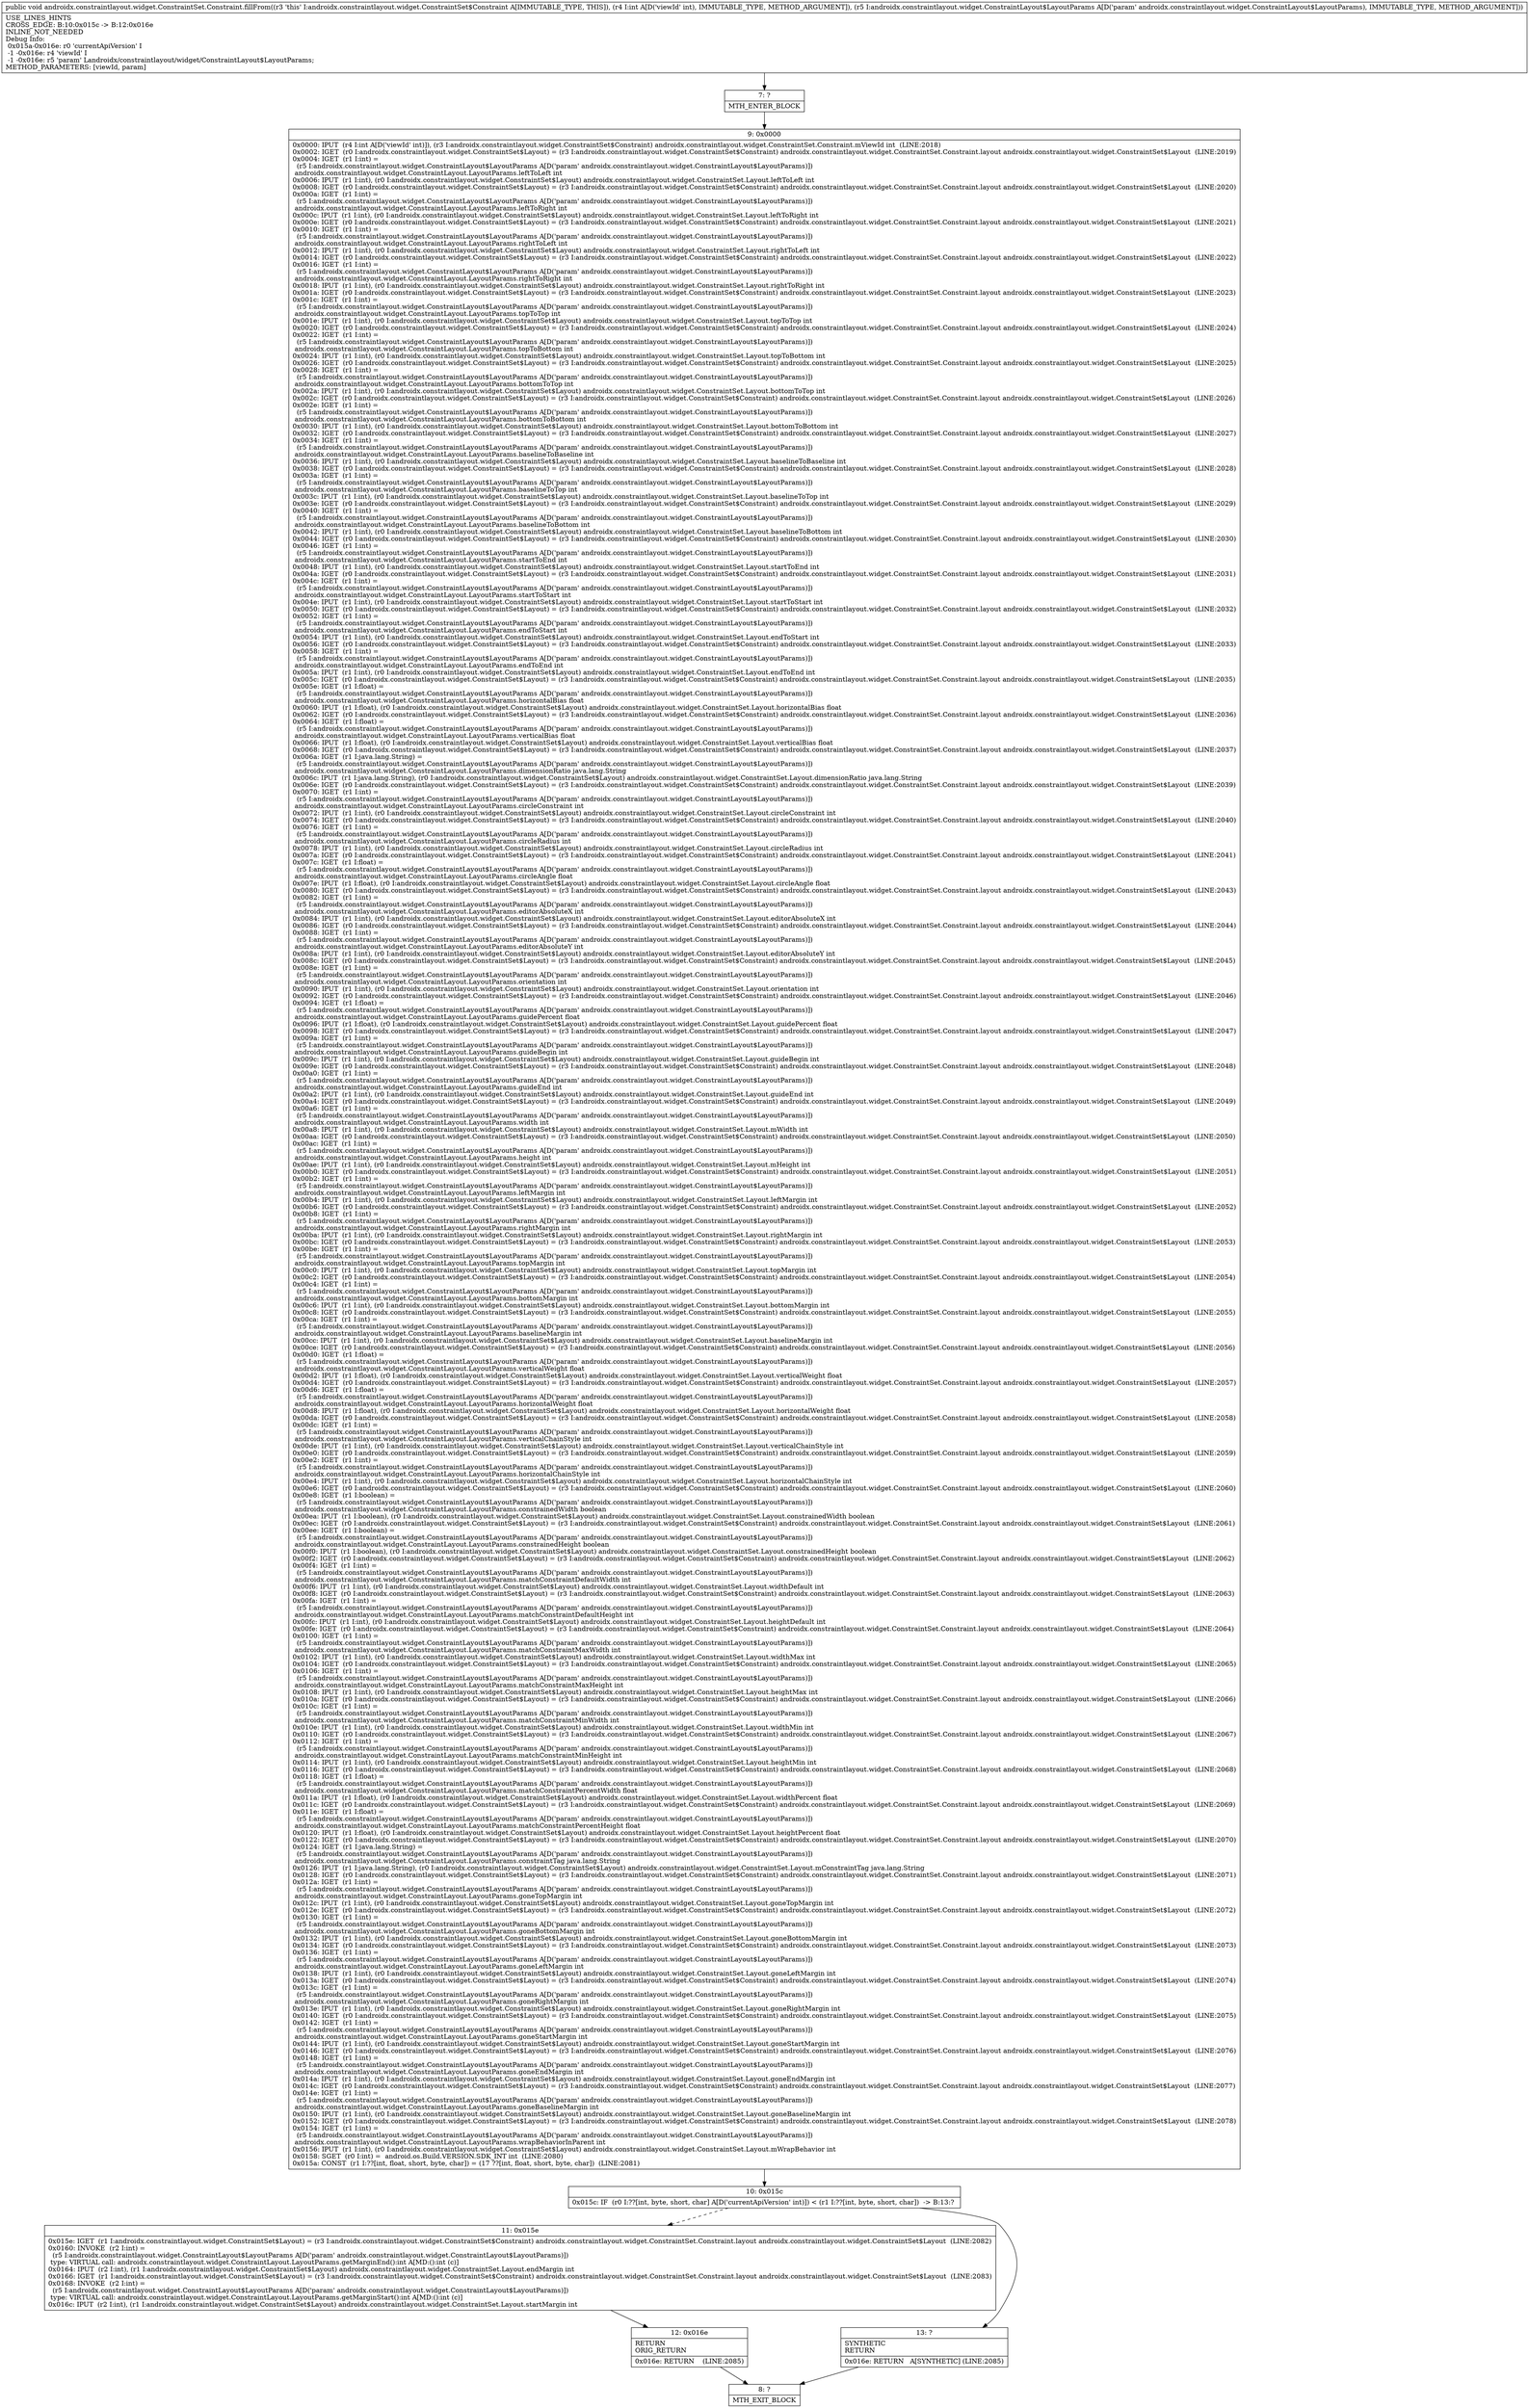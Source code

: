 digraph "CFG forandroidx.constraintlayout.widget.ConstraintSet.Constraint.fillFrom(ILandroidx\/constraintlayout\/widget\/ConstraintLayout$LayoutParams;)V" {
Node_7 [shape=record,label="{7\:\ ?|MTH_ENTER_BLOCK\l}"];
Node_9 [shape=record,label="{9\:\ 0x0000|0x0000: IPUT  (r4 I:int A[D('viewId' int)]), (r3 I:androidx.constraintlayout.widget.ConstraintSet$Constraint) androidx.constraintlayout.widget.ConstraintSet.Constraint.mViewId int  (LINE:2018)\l0x0002: IGET  (r0 I:androidx.constraintlayout.widget.ConstraintSet$Layout) = (r3 I:androidx.constraintlayout.widget.ConstraintSet$Constraint) androidx.constraintlayout.widget.ConstraintSet.Constraint.layout androidx.constraintlayout.widget.ConstraintSet$Layout  (LINE:2019)\l0x0004: IGET  (r1 I:int) = \l  (r5 I:androidx.constraintlayout.widget.ConstraintLayout$LayoutParams A[D('param' androidx.constraintlayout.widget.ConstraintLayout$LayoutParams)])\l androidx.constraintlayout.widget.ConstraintLayout.LayoutParams.leftToLeft int \l0x0006: IPUT  (r1 I:int), (r0 I:androidx.constraintlayout.widget.ConstraintSet$Layout) androidx.constraintlayout.widget.ConstraintSet.Layout.leftToLeft int \l0x0008: IGET  (r0 I:androidx.constraintlayout.widget.ConstraintSet$Layout) = (r3 I:androidx.constraintlayout.widget.ConstraintSet$Constraint) androidx.constraintlayout.widget.ConstraintSet.Constraint.layout androidx.constraintlayout.widget.ConstraintSet$Layout  (LINE:2020)\l0x000a: IGET  (r1 I:int) = \l  (r5 I:androidx.constraintlayout.widget.ConstraintLayout$LayoutParams A[D('param' androidx.constraintlayout.widget.ConstraintLayout$LayoutParams)])\l androidx.constraintlayout.widget.ConstraintLayout.LayoutParams.leftToRight int \l0x000c: IPUT  (r1 I:int), (r0 I:androidx.constraintlayout.widget.ConstraintSet$Layout) androidx.constraintlayout.widget.ConstraintSet.Layout.leftToRight int \l0x000e: IGET  (r0 I:androidx.constraintlayout.widget.ConstraintSet$Layout) = (r3 I:androidx.constraintlayout.widget.ConstraintSet$Constraint) androidx.constraintlayout.widget.ConstraintSet.Constraint.layout androidx.constraintlayout.widget.ConstraintSet$Layout  (LINE:2021)\l0x0010: IGET  (r1 I:int) = \l  (r5 I:androidx.constraintlayout.widget.ConstraintLayout$LayoutParams A[D('param' androidx.constraintlayout.widget.ConstraintLayout$LayoutParams)])\l androidx.constraintlayout.widget.ConstraintLayout.LayoutParams.rightToLeft int \l0x0012: IPUT  (r1 I:int), (r0 I:androidx.constraintlayout.widget.ConstraintSet$Layout) androidx.constraintlayout.widget.ConstraintSet.Layout.rightToLeft int \l0x0014: IGET  (r0 I:androidx.constraintlayout.widget.ConstraintSet$Layout) = (r3 I:androidx.constraintlayout.widget.ConstraintSet$Constraint) androidx.constraintlayout.widget.ConstraintSet.Constraint.layout androidx.constraintlayout.widget.ConstraintSet$Layout  (LINE:2022)\l0x0016: IGET  (r1 I:int) = \l  (r5 I:androidx.constraintlayout.widget.ConstraintLayout$LayoutParams A[D('param' androidx.constraintlayout.widget.ConstraintLayout$LayoutParams)])\l androidx.constraintlayout.widget.ConstraintLayout.LayoutParams.rightToRight int \l0x0018: IPUT  (r1 I:int), (r0 I:androidx.constraintlayout.widget.ConstraintSet$Layout) androidx.constraintlayout.widget.ConstraintSet.Layout.rightToRight int \l0x001a: IGET  (r0 I:androidx.constraintlayout.widget.ConstraintSet$Layout) = (r3 I:androidx.constraintlayout.widget.ConstraintSet$Constraint) androidx.constraintlayout.widget.ConstraintSet.Constraint.layout androidx.constraintlayout.widget.ConstraintSet$Layout  (LINE:2023)\l0x001c: IGET  (r1 I:int) = \l  (r5 I:androidx.constraintlayout.widget.ConstraintLayout$LayoutParams A[D('param' androidx.constraintlayout.widget.ConstraintLayout$LayoutParams)])\l androidx.constraintlayout.widget.ConstraintLayout.LayoutParams.topToTop int \l0x001e: IPUT  (r1 I:int), (r0 I:androidx.constraintlayout.widget.ConstraintSet$Layout) androidx.constraintlayout.widget.ConstraintSet.Layout.topToTop int \l0x0020: IGET  (r0 I:androidx.constraintlayout.widget.ConstraintSet$Layout) = (r3 I:androidx.constraintlayout.widget.ConstraintSet$Constraint) androidx.constraintlayout.widget.ConstraintSet.Constraint.layout androidx.constraintlayout.widget.ConstraintSet$Layout  (LINE:2024)\l0x0022: IGET  (r1 I:int) = \l  (r5 I:androidx.constraintlayout.widget.ConstraintLayout$LayoutParams A[D('param' androidx.constraintlayout.widget.ConstraintLayout$LayoutParams)])\l androidx.constraintlayout.widget.ConstraintLayout.LayoutParams.topToBottom int \l0x0024: IPUT  (r1 I:int), (r0 I:androidx.constraintlayout.widget.ConstraintSet$Layout) androidx.constraintlayout.widget.ConstraintSet.Layout.topToBottom int \l0x0026: IGET  (r0 I:androidx.constraintlayout.widget.ConstraintSet$Layout) = (r3 I:androidx.constraintlayout.widget.ConstraintSet$Constraint) androidx.constraintlayout.widget.ConstraintSet.Constraint.layout androidx.constraintlayout.widget.ConstraintSet$Layout  (LINE:2025)\l0x0028: IGET  (r1 I:int) = \l  (r5 I:androidx.constraintlayout.widget.ConstraintLayout$LayoutParams A[D('param' androidx.constraintlayout.widget.ConstraintLayout$LayoutParams)])\l androidx.constraintlayout.widget.ConstraintLayout.LayoutParams.bottomToTop int \l0x002a: IPUT  (r1 I:int), (r0 I:androidx.constraintlayout.widget.ConstraintSet$Layout) androidx.constraintlayout.widget.ConstraintSet.Layout.bottomToTop int \l0x002c: IGET  (r0 I:androidx.constraintlayout.widget.ConstraintSet$Layout) = (r3 I:androidx.constraintlayout.widget.ConstraintSet$Constraint) androidx.constraintlayout.widget.ConstraintSet.Constraint.layout androidx.constraintlayout.widget.ConstraintSet$Layout  (LINE:2026)\l0x002e: IGET  (r1 I:int) = \l  (r5 I:androidx.constraintlayout.widget.ConstraintLayout$LayoutParams A[D('param' androidx.constraintlayout.widget.ConstraintLayout$LayoutParams)])\l androidx.constraintlayout.widget.ConstraintLayout.LayoutParams.bottomToBottom int \l0x0030: IPUT  (r1 I:int), (r0 I:androidx.constraintlayout.widget.ConstraintSet$Layout) androidx.constraintlayout.widget.ConstraintSet.Layout.bottomToBottom int \l0x0032: IGET  (r0 I:androidx.constraintlayout.widget.ConstraintSet$Layout) = (r3 I:androidx.constraintlayout.widget.ConstraintSet$Constraint) androidx.constraintlayout.widget.ConstraintSet.Constraint.layout androidx.constraintlayout.widget.ConstraintSet$Layout  (LINE:2027)\l0x0034: IGET  (r1 I:int) = \l  (r5 I:androidx.constraintlayout.widget.ConstraintLayout$LayoutParams A[D('param' androidx.constraintlayout.widget.ConstraintLayout$LayoutParams)])\l androidx.constraintlayout.widget.ConstraintLayout.LayoutParams.baselineToBaseline int \l0x0036: IPUT  (r1 I:int), (r0 I:androidx.constraintlayout.widget.ConstraintSet$Layout) androidx.constraintlayout.widget.ConstraintSet.Layout.baselineToBaseline int \l0x0038: IGET  (r0 I:androidx.constraintlayout.widget.ConstraintSet$Layout) = (r3 I:androidx.constraintlayout.widget.ConstraintSet$Constraint) androidx.constraintlayout.widget.ConstraintSet.Constraint.layout androidx.constraintlayout.widget.ConstraintSet$Layout  (LINE:2028)\l0x003a: IGET  (r1 I:int) = \l  (r5 I:androidx.constraintlayout.widget.ConstraintLayout$LayoutParams A[D('param' androidx.constraintlayout.widget.ConstraintLayout$LayoutParams)])\l androidx.constraintlayout.widget.ConstraintLayout.LayoutParams.baselineToTop int \l0x003c: IPUT  (r1 I:int), (r0 I:androidx.constraintlayout.widget.ConstraintSet$Layout) androidx.constraintlayout.widget.ConstraintSet.Layout.baselineToTop int \l0x003e: IGET  (r0 I:androidx.constraintlayout.widget.ConstraintSet$Layout) = (r3 I:androidx.constraintlayout.widget.ConstraintSet$Constraint) androidx.constraintlayout.widget.ConstraintSet.Constraint.layout androidx.constraintlayout.widget.ConstraintSet$Layout  (LINE:2029)\l0x0040: IGET  (r1 I:int) = \l  (r5 I:androidx.constraintlayout.widget.ConstraintLayout$LayoutParams A[D('param' androidx.constraintlayout.widget.ConstraintLayout$LayoutParams)])\l androidx.constraintlayout.widget.ConstraintLayout.LayoutParams.baselineToBottom int \l0x0042: IPUT  (r1 I:int), (r0 I:androidx.constraintlayout.widget.ConstraintSet$Layout) androidx.constraintlayout.widget.ConstraintSet.Layout.baselineToBottom int \l0x0044: IGET  (r0 I:androidx.constraintlayout.widget.ConstraintSet$Layout) = (r3 I:androidx.constraintlayout.widget.ConstraintSet$Constraint) androidx.constraintlayout.widget.ConstraintSet.Constraint.layout androidx.constraintlayout.widget.ConstraintSet$Layout  (LINE:2030)\l0x0046: IGET  (r1 I:int) = \l  (r5 I:androidx.constraintlayout.widget.ConstraintLayout$LayoutParams A[D('param' androidx.constraintlayout.widget.ConstraintLayout$LayoutParams)])\l androidx.constraintlayout.widget.ConstraintLayout.LayoutParams.startToEnd int \l0x0048: IPUT  (r1 I:int), (r0 I:androidx.constraintlayout.widget.ConstraintSet$Layout) androidx.constraintlayout.widget.ConstraintSet.Layout.startToEnd int \l0x004a: IGET  (r0 I:androidx.constraintlayout.widget.ConstraintSet$Layout) = (r3 I:androidx.constraintlayout.widget.ConstraintSet$Constraint) androidx.constraintlayout.widget.ConstraintSet.Constraint.layout androidx.constraintlayout.widget.ConstraintSet$Layout  (LINE:2031)\l0x004c: IGET  (r1 I:int) = \l  (r5 I:androidx.constraintlayout.widget.ConstraintLayout$LayoutParams A[D('param' androidx.constraintlayout.widget.ConstraintLayout$LayoutParams)])\l androidx.constraintlayout.widget.ConstraintLayout.LayoutParams.startToStart int \l0x004e: IPUT  (r1 I:int), (r0 I:androidx.constraintlayout.widget.ConstraintSet$Layout) androidx.constraintlayout.widget.ConstraintSet.Layout.startToStart int \l0x0050: IGET  (r0 I:androidx.constraintlayout.widget.ConstraintSet$Layout) = (r3 I:androidx.constraintlayout.widget.ConstraintSet$Constraint) androidx.constraintlayout.widget.ConstraintSet.Constraint.layout androidx.constraintlayout.widget.ConstraintSet$Layout  (LINE:2032)\l0x0052: IGET  (r1 I:int) = \l  (r5 I:androidx.constraintlayout.widget.ConstraintLayout$LayoutParams A[D('param' androidx.constraintlayout.widget.ConstraintLayout$LayoutParams)])\l androidx.constraintlayout.widget.ConstraintLayout.LayoutParams.endToStart int \l0x0054: IPUT  (r1 I:int), (r0 I:androidx.constraintlayout.widget.ConstraintSet$Layout) androidx.constraintlayout.widget.ConstraintSet.Layout.endToStart int \l0x0056: IGET  (r0 I:androidx.constraintlayout.widget.ConstraintSet$Layout) = (r3 I:androidx.constraintlayout.widget.ConstraintSet$Constraint) androidx.constraintlayout.widget.ConstraintSet.Constraint.layout androidx.constraintlayout.widget.ConstraintSet$Layout  (LINE:2033)\l0x0058: IGET  (r1 I:int) = \l  (r5 I:androidx.constraintlayout.widget.ConstraintLayout$LayoutParams A[D('param' androidx.constraintlayout.widget.ConstraintLayout$LayoutParams)])\l androidx.constraintlayout.widget.ConstraintLayout.LayoutParams.endToEnd int \l0x005a: IPUT  (r1 I:int), (r0 I:androidx.constraintlayout.widget.ConstraintSet$Layout) androidx.constraintlayout.widget.ConstraintSet.Layout.endToEnd int \l0x005c: IGET  (r0 I:androidx.constraintlayout.widget.ConstraintSet$Layout) = (r3 I:androidx.constraintlayout.widget.ConstraintSet$Constraint) androidx.constraintlayout.widget.ConstraintSet.Constraint.layout androidx.constraintlayout.widget.ConstraintSet$Layout  (LINE:2035)\l0x005e: IGET  (r1 I:float) = \l  (r5 I:androidx.constraintlayout.widget.ConstraintLayout$LayoutParams A[D('param' androidx.constraintlayout.widget.ConstraintLayout$LayoutParams)])\l androidx.constraintlayout.widget.ConstraintLayout.LayoutParams.horizontalBias float \l0x0060: IPUT  (r1 I:float), (r0 I:androidx.constraintlayout.widget.ConstraintSet$Layout) androidx.constraintlayout.widget.ConstraintSet.Layout.horizontalBias float \l0x0062: IGET  (r0 I:androidx.constraintlayout.widget.ConstraintSet$Layout) = (r3 I:androidx.constraintlayout.widget.ConstraintSet$Constraint) androidx.constraintlayout.widget.ConstraintSet.Constraint.layout androidx.constraintlayout.widget.ConstraintSet$Layout  (LINE:2036)\l0x0064: IGET  (r1 I:float) = \l  (r5 I:androidx.constraintlayout.widget.ConstraintLayout$LayoutParams A[D('param' androidx.constraintlayout.widget.ConstraintLayout$LayoutParams)])\l androidx.constraintlayout.widget.ConstraintLayout.LayoutParams.verticalBias float \l0x0066: IPUT  (r1 I:float), (r0 I:androidx.constraintlayout.widget.ConstraintSet$Layout) androidx.constraintlayout.widget.ConstraintSet.Layout.verticalBias float \l0x0068: IGET  (r0 I:androidx.constraintlayout.widget.ConstraintSet$Layout) = (r3 I:androidx.constraintlayout.widget.ConstraintSet$Constraint) androidx.constraintlayout.widget.ConstraintSet.Constraint.layout androidx.constraintlayout.widget.ConstraintSet$Layout  (LINE:2037)\l0x006a: IGET  (r1 I:java.lang.String) = \l  (r5 I:androidx.constraintlayout.widget.ConstraintLayout$LayoutParams A[D('param' androidx.constraintlayout.widget.ConstraintLayout$LayoutParams)])\l androidx.constraintlayout.widget.ConstraintLayout.LayoutParams.dimensionRatio java.lang.String \l0x006c: IPUT  (r1 I:java.lang.String), (r0 I:androidx.constraintlayout.widget.ConstraintSet$Layout) androidx.constraintlayout.widget.ConstraintSet.Layout.dimensionRatio java.lang.String \l0x006e: IGET  (r0 I:androidx.constraintlayout.widget.ConstraintSet$Layout) = (r3 I:androidx.constraintlayout.widget.ConstraintSet$Constraint) androidx.constraintlayout.widget.ConstraintSet.Constraint.layout androidx.constraintlayout.widget.ConstraintSet$Layout  (LINE:2039)\l0x0070: IGET  (r1 I:int) = \l  (r5 I:androidx.constraintlayout.widget.ConstraintLayout$LayoutParams A[D('param' androidx.constraintlayout.widget.ConstraintLayout$LayoutParams)])\l androidx.constraintlayout.widget.ConstraintLayout.LayoutParams.circleConstraint int \l0x0072: IPUT  (r1 I:int), (r0 I:androidx.constraintlayout.widget.ConstraintSet$Layout) androidx.constraintlayout.widget.ConstraintSet.Layout.circleConstraint int \l0x0074: IGET  (r0 I:androidx.constraintlayout.widget.ConstraintSet$Layout) = (r3 I:androidx.constraintlayout.widget.ConstraintSet$Constraint) androidx.constraintlayout.widget.ConstraintSet.Constraint.layout androidx.constraintlayout.widget.ConstraintSet$Layout  (LINE:2040)\l0x0076: IGET  (r1 I:int) = \l  (r5 I:androidx.constraintlayout.widget.ConstraintLayout$LayoutParams A[D('param' androidx.constraintlayout.widget.ConstraintLayout$LayoutParams)])\l androidx.constraintlayout.widget.ConstraintLayout.LayoutParams.circleRadius int \l0x0078: IPUT  (r1 I:int), (r0 I:androidx.constraintlayout.widget.ConstraintSet$Layout) androidx.constraintlayout.widget.ConstraintSet.Layout.circleRadius int \l0x007a: IGET  (r0 I:androidx.constraintlayout.widget.ConstraintSet$Layout) = (r3 I:androidx.constraintlayout.widget.ConstraintSet$Constraint) androidx.constraintlayout.widget.ConstraintSet.Constraint.layout androidx.constraintlayout.widget.ConstraintSet$Layout  (LINE:2041)\l0x007c: IGET  (r1 I:float) = \l  (r5 I:androidx.constraintlayout.widget.ConstraintLayout$LayoutParams A[D('param' androidx.constraintlayout.widget.ConstraintLayout$LayoutParams)])\l androidx.constraintlayout.widget.ConstraintLayout.LayoutParams.circleAngle float \l0x007e: IPUT  (r1 I:float), (r0 I:androidx.constraintlayout.widget.ConstraintSet$Layout) androidx.constraintlayout.widget.ConstraintSet.Layout.circleAngle float \l0x0080: IGET  (r0 I:androidx.constraintlayout.widget.ConstraintSet$Layout) = (r3 I:androidx.constraintlayout.widget.ConstraintSet$Constraint) androidx.constraintlayout.widget.ConstraintSet.Constraint.layout androidx.constraintlayout.widget.ConstraintSet$Layout  (LINE:2043)\l0x0082: IGET  (r1 I:int) = \l  (r5 I:androidx.constraintlayout.widget.ConstraintLayout$LayoutParams A[D('param' androidx.constraintlayout.widget.ConstraintLayout$LayoutParams)])\l androidx.constraintlayout.widget.ConstraintLayout.LayoutParams.editorAbsoluteX int \l0x0084: IPUT  (r1 I:int), (r0 I:androidx.constraintlayout.widget.ConstraintSet$Layout) androidx.constraintlayout.widget.ConstraintSet.Layout.editorAbsoluteX int \l0x0086: IGET  (r0 I:androidx.constraintlayout.widget.ConstraintSet$Layout) = (r3 I:androidx.constraintlayout.widget.ConstraintSet$Constraint) androidx.constraintlayout.widget.ConstraintSet.Constraint.layout androidx.constraintlayout.widget.ConstraintSet$Layout  (LINE:2044)\l0x0088: IGET  (r1 I:int) = \l  (r5 I:androidx.constraintlayout.widget.ConstraintLayout$LayoutParams A[D('param' androidx.constraintlayout.widget.ConstraintLayout$LayoutParams)])\l androidx.constraintlayout.widget.ConstraintLayout.LayoutParams.editorAbsoluteY int \l0x008a: IPUT  (r1 I:int), (r0 I:androidx.constraintlayout.widget.ConstraintSet$Layout) androidx.constraintlayout.widget.ConstraintSet.Layout.editorAbsoluteY int \l0x008c: IGET  (r0 I:androidx.constraintlayout.widget.ConstraintSet$Layout) = (r3 I:androidx.constraintlayout.widget.ConstraintSet$Constraint) androidx.constraintlayout.widget.ConstraintSet.Constraint.layout androidx.constraintlayout.widget.ConstraintSet$Layout  (LINE:2045)\l0x008e: IGET  (r1 I:int) = \l  (r5 I:androidx.constraintlayout.widget.ConstraintLayout$LayoutParams A[D('param' androidx.constraintlayout.widget.ConstraintLayout$LayoutParams)])\l androidx.constraintlayout.widget.ConstraintLayout.LayoutParams.orientation int \l0x0090: IPUT  (r1 I:int), (r0 I:androidx.constraintlayout.widget.ConstraintSet$Layout) androidx.constraintlayout.widget.ConstraintSet.Layout.orientation int \l0x0092: IGET  (r0 I:androidx.constraintlayout.widget.ConstraintSet$Layout) = (r3 I:androidx.constraintlayout.widget.ConstraintSet$Constraint) androidx.constraintlayout.widget.ConstraintSet.Constraint.layout androidx.constraintlayout.widget.ConstraintSet$Layout  (LINE:2046)\l0x0094: IGET  (r1 I:float) = \l  (r5 I:androidx.constraintlayout.widget.ConstraintLayout$LayoutParams A[D('param' androidx.constraintlayout.widget.ConstraintLayout$LayoutParams)])\l androidx.constraintlayout.widget.ConstraintLayout.LayoutParams.guidePercent float \l0x0096: IPUT  (r1 I:float), (r0 I:androidx.constraintlayout.widget.ConstraintSet$Layout) androidx.constraintlayout.widget.ConstraintSet.Layout.guidePercent float \l0x0098: IGET  (r0 I:androidx.constraintlayout.widget.ConstraintSet$Layout) = (r3 I:androidx.constraintlayout.widget.ConstraintSet$Constraint) androidx.constraintlayout.widget.ConstraintSet.Constraint.layout androidx.constraintlayout.widget.ConstraintSet$Layout  (LINE:2047)\l0x009a: IGET  (r1 I:int) = \l  (r5 I:androidx.constraintlayout.widget.ConstraintLayout$LayoutParams A[D('param' androidx.constraintlayout.widget.ConstraintLayout$LayoutParams)])\l androidx.constraintlayout.widget.ConstraintLayout.LayoutParams.guideBegin int \l0x009c: IPUT  (r1 I:int), (r0 I:androidx.constraintlayout.widget.ConstraintSet$Layout) androidx.constraintlayout.widget.ConstraintSet.Layout.guideBegin int \l0x009e: IGET  (r0 I:androidx.constraintlayout.widget.ConstraintSet$Layout) = (r3 I:androidx.constraintlayout.widget.ConstraintSet$Constraint) androidx.constraintlayout.widget.ConstraintSet.Constraint.layout androidx.constraintlayout.widget.ConstraintSet$Layout  (LINE:2048)\l0x00a0: IGET  (r1 I:int) = \l  (r5 I:androidx.constraintlayout.widget.ConstraintLayout$LayoutParams A[D('param' androidx.constraintlayout.widget.ConstraintLayout$LayoutParams)])\l androidx.constraintlayout.widget.ConstraintLayout.LayoutParams.guideEnd int \l0x00a2: IPUT  (r1 I:int), (r0 I:androidx.constraintlayout.widget.ConstraintSet$Layout) androidx.constraintlayout.widget.ConstraintSet.Layout.guideEnd int \l0x00a4: IGET  (r0 I:androidx.constraintlayout.widget.ConstraintSet$Layout) = (r3 I:androidx.constraintlayout.widget.ConstraintSet$Constraint) androidx.constraintlayout.widget.ConstraintSet.Constraint.layout androidx.constraintlayout.widget.ConstraintSet$Layout  (LINE:2049)\l0x00a6: IGET  (r1 I:int) = \l  (r5 I:androidx.constraintlayout.widget.ConstraintLayout$LayoutParams A[D('param' androidx.constraintlayout.widget.ConstraintLayout$LayoutParams)])\l androidx.constraintlayout.widget.ConstraintLayout.LayoutParams.width int \l0x00a8: IPUT  (r1 I:int), (r0 I:androidx.constraintlayout.widget.ConstraintSet$Layout) androidx.constraintlayout.widget.ConstraintSet.Layout.mWidth int \l0x00aa: IGET  (r0 I:androidx.constraintlayout.widget.ConstraintSet$Layout) = (r3 I:androidx.constraintlayout.widget.ConstraintSet$Constraint) androidx.constraintlayout.widget.ConstraintSet.Constraint.layout androidx.constraintlayout.widget.ConstraintSet$Layout  (LINE:2050)\l0x00ac: IGET  (r1 I:int) = \l  (r5 I:androidx.constraintlayout.widget.ConstraintLayout$LayoutParams A[D('param' androidx.constraintlayout.widget.ConstraintLayout$LayoutParams)])\l androidx.constraintlayout.widget.ConstraintLayout.LayoutParams.height int \l0x00ae: IPUT  (r1 I:int), (r0 I:androidx.constraintlayout.widget.ConstraintSet$Layout) androidx.constraintlayout.widget.ConstraintSet.Layout.mHeight int \l0x00b0: IGET  (r0 I:androidx.constraintlayout.widget.ConstraintSet$Layout) = (r3 I:androidx.constraintlayout.widget.ConstraintSet$Constraint) androidx.constraintlayout.widget.ConstraintSet.Constraint.layout androidx.constraintlayout.widget.ConstraintSet$Layout  (LINE:2051)\l0x00b2: IGET  (r1 I:int) = \l  (r5 I:androidx.constraintlayout.widget.ConstraintLayout$LayoutParams A[D('param' androidx.constraintlayout.widget.ConstraintLayout$LayoutParams)])\l androidx.constraintlayout.widget.ConstraintLayout.LayoutParams.leftMargin int \l0x00b4: IPUT  (r1 I:int), (r0 I:androidx.constraintlayout.widget.ConstraintSet$Layout) androidx.constraintlayout.widget.ConstraintSet.Layout.leftMargin int \l0x00b6: IGET  (r0 I:androidx.constraintlayout.widget.ConstraintSet$Layout) = (r3 I:androidx.constraintlayout.widget.ConstraintSet$Constraint) androidx.constraintlayout.widget.ConstraintSet.Constraint.layout androidx.constraintlayout.widget.ConstraintSet$Layout  (LINE:2052)\l0x00b8: IGET  (r1 I:int) = \l  (r5 I:androidx.constraintlayout.widget.ConstraintLayout$LayoutParams A[D('param' androidx.constraintlayout.widget.ConstraintLayout$LayoutParams)])\l androidx.constraintlayout.widget.ConstraintLayout.LayoutParams.rightMargin int \l0x00ba: IPUT  (r1 I:int), (r0 I:androidx.constraintlayout.widget.ConstraintSet$Layout) androidx.constraintlayout.widget.ConstraintSet.Layout.rightMargin int \l0x00bc: IGET  (r0 I:androidx.constraintlayout.widget.ConstraintSet$Layout) = (r3 I:androidx.constraintlayout.widget.ConstraintSet$Constraint) androidx.constraintlayout.widget.ConstraintSet.Constraint.layout androidx.constraintlayout.widget.ConstraintSet$Layout  (LINE:2053)\l0x00be: IGET  (r1 I:int) = \l  (r5 I:androidx.constraintlayout.widget.ConstraintLayout$LayoutParams A[D('param' androidx.constraintlayout.widget.ConstraintLayout$LayoutParams)])\l androidx.constraintlayout.widget.ConstraintLayout.LayoutParams.topMargin int \l0x00c0: IPUT  (r1 I:int), (r0 I:androidx.constraintlayout.widget.ConstraintSet$Layout) androidx.constraintlayout.widget.ConstraintSet.Layout.topMargin int \l0x00c2: IGET  (r0 I:androidx.constraintlayout.widget.ConstraintSet$Layout) = (r3 I:androidx.constraintlayout.widget.ConstraintSet$Constraint) androidx.constraintlayout.widget.ConstraintSet.Constraint.layout androidx.constraintlayout.widget.ConstraintSet$Layout  (LINE:2054)\l0x00c4: IGET  (r1 I:int) = \l  (r5 I:androidx.constraintlayout.widget.ConstraintLayout$LayoutParams A[D('param' androidx.constraintlayout.widget.ConstraintLayout$LayoutParams)])\l androidx.constraintlayout.widget.ConstraintLayout.LayoutParams.bottomMargin int \l0x00c6: IPUT  (r1 I:int), (r0 I:androidx.constraintlayout.widget.ConstraintSet$Layout) androidx.constraintlayout.widget.ConstraintSet.Layout.bottomMargin int \l0x00c8: IGET  (r0 I:androidx.constraintlayout.widget.ConstraintSet$Layout) = (r3 I:androidx.constraintlayout.widget.ConstraintSet$Constraint) androidx.constraintlayout.widget.ConstraintSet.Constraint.layout androidx.constraintlayout.widget.ConstraintSet$Layout  (LINE:2055)\l0x00ca: IGET  (r1 I:int) = \l  (r5 I:androidx.constraintlayout.widget.ConstraintLayout$LayoutParams A[D('param' androidx.constraintlayout.widget.ConstraintLayout$LayoutParams)])\l androidx.constraintlayout.widget.ConstraintLayout.LayoutParams.baselineMargin int \l0x00cc: IPUT  (r1 I:int), (r0 I:androidx.constraintlayout.widget.ConstraintSet$Layout) androidx.constraintlayout.widget.ConstraintSet.Layout.baselineMargin int \l0x00ce: IGET  (r0 I:androidx.constraintlayout.widget.ConstraintSet$Layout) = (r3 I:androidx.constraintlayout.widget.ConstraintSet$Constraint) androidx.constraintlayout.widget.ConstraintSet.Constraint.layout androidx.constraintlayout.widget.ConstraintSet$Layout  (LINE:2056)\l0x00d0: IGET  (r1 I:float) = \l  (r5 I:androidx.constraintlayout.widget.ConstraintLayout$LayoutParams A[D('param' androidx.constraintlayout.widget.ConstraintLayout$LayoutParams)])\l androidx.constraintlayout.widget.ConstraintLayout.LayoutParams.verticalWeight float \l0x00d2: IPUT  (r1 I:float), (r0 I:androidx.constraintlayout.widget.ConstraintSet$Layout) androidx.constraintlayout.widget.ConstraintSet.Layout.verticalWeight float \l0x00d4: IGET  (r0 I:androidx.constraintlayout.widget.ConstraintSet$Layout) = (r3 I:androidx.constraintlayout.widget.ConstraintSet$Constraint) androidx.constraintlayout.widget.ConstraintSet.Constraint.layout androidx.constraintlayout.widget.ConstraintSet$Layout  (LINE:2057)\l0x00d6: IGET  (r1 I:float) = \l  (r5 I:androidx.constraintlayout.widget.ConstraintLayout$LayoutParams A[D('param' androidx.constraintlayout.widget.ConstraintLayout$LayoutParams)])\l androidx.constraintlayout.widget.ConstraintLayout.LayoutParams.horizontalWeight float \l0x00d8: IPUT  (r1 I:float), (r0 I:androidx.constraintlayout.widget.ConstraintSet$Layout) androidx.constraintlayout.widget.ConstraintSet.Layout.horizontalWeight float \l0x00da: IGET  (r0 I:androidx.constraintlayout.widget.ConstraintSet$Layout) = (r3 I:androidx.constraintlayout.widget.ConstraintSet$Constraint) androidx.constraintlayout.widget.ConstraintSet.Constraint.layout androidx.constraintlayout.widget.ConstraintSet$Layout  (LINE:2058)\l0x00dc: IGET  (r1 I:int) = \l  (r5 I:androidx.constraintlayout.widget.ConstraintLayout$LayoutParams A[D('param' androidx.constraintlayout.widget.ConstraintLayout$LayoutParams)])\l androidx.constraintlayout.widget.ConstraintLayout.LayoutParams.verticalChainStyle int \l0x00de: IPUT  (r1 I:int), (r0 I:androidx.constraintlayout.widget.ConstraintSet$Layout) androidx.constraintlayout.widget.ConstraintSet.Layout.verticalChainStyle int \l0x00e0: IGET  (r0 I:androidx.constraintlayout.widget.ConstraintSet$Layout) = (r3 I:androidx.constraintlayout.widget.ConstraintSet$Constraint) androidx.constraintlayout.widget.ConstraintSet.Constraint.layout androidx.constraintlayout.widget.ConstraintSet$Layout  (LINE:2059)\l0x00e2: IGET  (r1 I:int) = \l  (r5 I:androidx.constraintlayout.widget.ConstraintLayout$LayoutParams A[D('param' androidx.constraintlayout.widget.ConstraintLayout$LayoutParams)])\l androidx.constraintlayout.widget.ConstraintLayout.LayoutParams.horizontalChainStyle int \l0x00e4: IPUT  (r1 I:int), (r0 I:androidx.constraintlayout.widget.ConstraintSet$Layout) androidx.constraintlayout.widget.ConstraintSet.Layout.horizontalChainStyle int \l0x00e6: IGET  (r0 I:androidx.constraintlayout.widget.ConstraintSet$Layout) = (r3 I:androidx.constraintlayout.widget.ConstraintSet$Constraint) androidx.constraintlayout.widget.ConstraintSet.Constraint.layout androidx.constraintlayout.widget.ConstraintSet$Layout  (LINE:2060)\l0x00e8: IGET  (r1 I:boolean) = \l  (r5 I:androidx.constraintlayout.widget.ConstraintLayout$LayoutParams A[D('param' androidx.constraintlayout.widget.ConstraintLayout$LayoutParams)])\l androidx.constraintlayout.widget.ConstraintLayout.LayoutParams.constrainedWidth boolean \l0x00ea: IPUT  (r1 I:boolean), (r0 I:androidx.constraintlayout.widget.ConstraintSet$Layout) androidx.constraintlayout.widget.ConstraintSet.Layout.constrainedWidth boolean \l0x00ec: IGET  (r0 I:androidx.constraintlayout.widget.ConstraintSet$Layout) = (r3 I:androidx.constraintlayout.widget.ConstraintSet$Constraint) androidx.constraintlayout.widget.ConstraintSet.Constraint.layout androidx.constraintlayout.widget.ConstraintSet$Layout  (LINE:2061)\l0x00ee: IGET  (r1 I:boolean) = \l  (r5 I:androidx.constraintlayout.widget.ConstraintLayout$LayoutParams A[D('param' androidx.constraintlayout.widget.ConstraintLayout$LayoutParams)])\l androidx.constraintlayout.widget.ConstraintLayout.LayoutParams.constrainedHeight boolean \l0x00f0: IPUT  (r1 I:boolean), (r0 I:androidx.constraintlayout.widget.ConstraintSet$Layout) androidx.constraintlayout.widget.ConstraintSet.Layout.constrainedHeight boolean \l0x00f2: IGET  (r0 I:androidx.constraintlayout.widget.ConstraintSet$Layout) = (r3 I:androidx.constraintlayout.widget.ConstraintSet$Constraint) androidx.constraintlayout.widget.ConstraintSet.Constraint.layout androidx.constraintlayout.widget.ConstraintSet$Layout  (LINE:2062)\l0x00f4: IGET  (r1 I:int) = \l  (r5 I:androidx.constraintlayout.widget.ConstraintLayout$LayoutParams A[D('param' androidx.constraintlayout.widget.ConstraintLayout$LayoutParams)])\l androidx.constraintlayout.widget.ConstraintLayout.LayoutParams.matchConstraintDefaultWidth int \l0x00f6: IPUT  (r1 I:int), (r0 I:androidx.constraintlayout.widget.ConstraintSet$Layout) androidx.constraintlayout.widget.ConstraintSet.Layout.widthDefault int \l0x00f8: IGET  (r0 I:androidx.constraintlayout.widget.ConstraintSet$Layout) = (r3 I:androidx.constraintlayout.widget.ConstraintSet$Constraint) androidx.constraintlayout.widget.ConstraintSet.Constraint.layout androidx.constraintlayout.widget.ConstraintSet$Layout  (LINE:2063)\l0x00fa: IGET  (r1 I:int) = \l  (r5 I:androidx.constraintlayout.widget.ConstraintLayout$LayoutParams A[D('param' androidx.constraintlayout.widget.ConstraintLayout$LayoutParams)])\l androidx.constraintlayout.widget.ConstraintLayout.LayoutParams.matchConstraintDefaultHeight int \l0x00fc: IPUT  (r1 I:int), (r0 I:androidx.constraintlayout.widget.ConstraintSet$Layout) androidx.constraintlayout.widget.ConstraintSet.Layout.heightDefault int \l0x00fe: IGET  (r0 I:androidx.constraintlayout.widget.ConstraintSet$Layout) = (r3 I:androidx.constraintlayout.widget.ConstraintSet$Constraint) androidx.constraintlayout.widget.ConstraintSet.Constraint.layout androidx.constraintlayout.widget.ConstraintSet$Layout  (LINE:2064)\l0x0100: IGET  (r1 I:int) = \l  (r5 I:androidx.constraintlayout.widget.ConstraintLayout$LayoutParams A[D('param' androidx.constraintlayout.widget.ConstraintLayout$LayoutParams)])\l androidx.constraintlayout.widget.ConstraintLayout.LayoutParams.matchConstraintMaxWidth int \l0x0102: IPUT  (r1 I:int), (r0 I:androidx.constraintlayout.widget.ConstraintSet$Layout) androidx.constraintlayout.widget.ConstraintSet.Layout.widthMax int \l0x0104: IGET  (r0 I:androidx.constraintlayout.widget.ConstraintSet$Layout) = (r3 I:androidx.constraintlayout.widget.ConstraintSet$Constraint) androidx.constraintlayout.widget.ConstraintSet.Constraint.layout androidx.constraintlayout.widget.ConstraintSet$Layout  (LINE:2065)\l0x0106: IGET  (r1 I:int) = \l  (r5 I:androidx.constraintlayout.widget.ConstraintLayout$LayoutParams A[D('param' androidx.constraintlayout.widget.ConstraintLayout$LayoutParams)])\l androidx.constraintlayout.widget.ConstraintLayout.LayoutParams.matchConstraintMaxHeight int \l0x0108: IPUT  (r1 I:int), (r0 I:androidx.constraintlayout.widget.ConstraintSet$Layout) androidx.constraintlayout.widget.ConstraintSet.Layout.heightMax int \l0x010a: IGET  (r0 I:androidx.constraintlayout.widget.ConstraintSet$Layout) = (r3 I:androidx.constraintlayout.widget.ConstraintSet$Constraint) androidx.constraintlayout.widget.ConstraintSet.Constraint.layout androidx.constraintlayout.widget.ConstraintSet$Layout  (LINE:2066)\l0x010c: IGET  (r1 I:int) = \l  (r5 I:androidx.constraintlayout.widget.ConstraintLayout$LayoutParams A[D('param' androidx.constraintlayout.widget.ConstraintLayout$LayoutParams)])\l androidx.constraintlayout.widget.ConstraintLayout.LayoutParams.matchConstraintMinWidth int \l0x010e: IPUT  (r1 I:int), (r0 I:androidx.constraintlayout.widget.ConstraintSet$Layout) androidx.constraintlayout.widget.ConstraintSet.Layout.widthMin int \l0x0110: IGET  (r0 I:androidx.constraintlayout.widget.ConstraintSet$Layout) = (r3 I:androidx.constraintlayout.widget.ConstraintSet$Constraint) androidx.constraintlayout.widget.ConstraintSet.Constraint.layout androidx.constraintlayout.widget.ConstraintSet$Layout  (LINE:2067)\l0x0112: IGET  (r1 I:int) = \l  (r5 I:androidx.constraintlayout.widget.ConstraintLayout$LayoutParams A[D('param' androidx.constraintlayout.widget.ConstraintLayout$LayoutParams)])\l androidx.constraintlayout.widget.ConstraintLayout.LayoutParams.matchConstraintMinHeight int \l0x0114: IPUT  (r1 I:int), (r0 I:androidx.constraintlayout.widget.ConstraintSet$Layout) androidx.constraintlayout.widget.ConstraintSet.Layout.heightMin int \l0x0116: IGET  (r0 I:androidx.constraintlayout.widget.ConstraintSet$Layout) = (r3 I:androidx.constraintlayout.widget.ConstraintSet$Constraint) androidx.constraintlayout.widget.ConstraintSet.Constraint.layout androidx.constraintlayout.widget.ConstraintSet$Layout  (LINE:2068)\l0x0118: IGET  (r1 I:float) = \l  (r5 I:androidx.constraintlayout.widget.ConstraintLayout$LayoutParams A[D('param' androidx.constraintlayout.widget.ConstraintLayout$LayoutParams)])\l androidx.constraintlayout.widget.ConstraintLayout.LayoutParams.matchConstraintPercentWidth float \l0x011a: IPUT  (r1 I:float), (r0 I:androidx.constraintlayout.widget.ConstraintSet$Layout) androidx.constraintlayout.widget.ConstraintSet.Layout.widthPercent float \l0x011c: IGET  (r0 I:androidx.constraintlayout.widget.ConstraintSet$Layout) = (r3 I:androidx.constraintlayout.widget.ConstraintSet$Constraint) androidx.constraintlayout.widget.ConstraintSet.Constraint.layout androidx.constraintlayout.widget.ConstraintSet$Layout  (LINE:2069)\l0x011e: IGET  (r1 I:float) = \l  (r5 I:androidx.constraintlayout.widget.ConstraintLayout$LayoutParams A[D('param' androidx.constraintlayout.widget.ConstraintLayout$LayoutParams)])\l androidx.constraintlayout.widget.ConstraintLayout.LayoutParams.matchConstraintPercentHeight float \l0x0120: IPUT  (r1 I:float), (r0 I:androidx.constraintlayout.widget.ConstraintSet$Layout) androidx.constraintlayout.widget.ConstraintSet.Layout.heightPercent float \l0x0122: IGET  (r0 I:androidx.constraintlayout.widget.ConstraintSet$Layout) = (r3 I:androidx.constraintlayout.widget.ConstraintSet$Constraint) androidx.constraintlayout.widget.ConstraintSet.Constraint.layout androidx.constraintlayout.widget.ConstraintSet$Layout  (LINE:2070)\l0x0124: IGET  (r1 I:java.lang.String) = \l  (r5 I:androidx.constraintlayout.widget.ConstraintLayout$LayoutParams A[D('param' androidx.constraintlayout.widget.ConstraintLayout$LayoutParams)])\l androidx.constraintlayout.widget.ConstraintLayout.LayoutParams.constraintTag java.lang.String \l0x0126: IPUT  (r1 I:java.lang.String), (r0 I:androidx.constraintlayout.widget.ConstraintSet$Layout) androidx.constraintlayout.widget.ConstraintSet.Layout.mConstraintTag java.lang.String \l0x0128: IGET  (r0 I:androidx.constraintlayout.widget.ConstraintSet$Layout) = (r3 I:androidx.constraintlayout.widget.ConstraintSet$Constraint) androidx.constraintlayout.widget.ConstraintSet.Constraint.layout androidx.constraintlayout.widget.ConstraintSet$Layout  (LINE:2071)\l0x012a: IGET  (r1 I:int) = \l  (r5 I:androidx.constraintlayout.widget.ConstraintLayout$LayoutParams A[D('param' androidx.constraintlayout.widget.ConstraintLayout$LayoutParams)])\l androidx.constraintlayout.widget.ConstraintLayout.LayoutParams.goneTopMargin int \l0x012c: IPUT  (r1 I:int), (r0 I:androidx.constraintlayout.widget.ConstraintSet$Layout) androidx.constraintlayout.widget.ConstraintSet.Layout.goneTopMargin int \l0x012e: IGET  (r0 I:androidx.constraintlayout.widget.ConstraintSet$Layout) = (r3 I:androidx.constraintlayout.widget.ConstraintSet$Constraint) androidx.constraintlayout.widget.ConstraintSet.Constraint.layout androidx.constraintlayout.widget.ConstraintSet$Layout  (LINE:2072)\l0x0130: IGET  (r1 I:int) = \l  (r5 I:androidx.constraintlayout.widget.ConstraintLayout$LayoutParams A[D('param' androidx.constraintlayout.widget.ConstraintLayout$LayoutParams)])\l androidx.constraintlayout.widget.ConstraintLayout.LayoutParams.goneBottomMargin int \l0x0132: IPUT  (r1 I:int), (r0 I:androidx.constraintlayout.widget.ConstraintSet$Layout) androidx.constraintlayout.widget.ConstraintSet.Layout.goneBottomMargin int \l0x0134: IGET  (r0 I:androidx.constraintlayout.widget.ConstraintSet$Layout) = (r3 I:androidx.constraintlayout.widget.ConstraintSet$Constraint) androidx.constraintlayout.widget.ConstraintSet.Constraint.layout androidx.constraintlayout.widget.ConstraintSet$Layout  (LINE:2073)\l0x0136: IGET  (r1 I:int) = \l  (r5 I:androidx.constraintlayout.widget.ConstraintLayout$LayoutParams A[D('param' androidx.constraintlayout.widget.ConstraintLayout$LayoutParams)])\l androidx.constraintlayout.widget.ConstraintLayout.LayoutParams.goneLeftMargin int \l0x0138: IPUT  (r1 I:int), (r0 I:androidx.constraintlayout.widget.ConstraintSet$Layout) androidx.constraintlayout.widget.ConstraintSet.Layout.goneLeftMargin int \l0x013a: IGET  (r0 I:androidx.constraintlayout.widget.ConstraintSet$Layout) = (r3 I:androidx.constraintlayout.widget.ConstraintSet$Constraint) androidx.constraintlayout.widget.ConstraintSet.Constraint.layout androidx.constraintlayout.widget.ConstraintSet$Layout  (LINE:2074)\l0x013c: IGET  (r1 I:int) = \l  (r5 I:androidx.constraintlayout.widget.ConstraintLayout$LayoutParams A[D('param' androidx.constraintlayout.widget.ConstraintLayout$LayoutParams)])\l androidx.constraintlayout.widget.ConstraintLayout.LayoutParams.goneRightMargin int \l0x013e: IPUT  (r1 I:int), (r0 I:androidx.constraintlayout.widget.ConstraintSet$Layout) androidx.constraintlayout.widget.ConstraintSet.Layout.goneRightMargin int \l0x0140: IGET  (r0 I:androidx.constraintlayout.widget.ConstraintSet$Layout) = (r3 I:androidx.constraintlayout.widget.ConstraintSet$Constraint) androidx.constraintlayout.widget.ConstraintSet.Constraint.layout androidx.constraintlayout.widget.ConstraintSet$Layout  (LINE:2075)\l0x0142: IGET  (r1 I:int) = \l  (r5 I:androidx.constraintlayout.widget.ConstraintLayout$LayoutParams A[D('param' androidx.constraintlayout.widget.ConstraintLayout$LayoutParams)])\l androidx.constraintlayout.widget.ConstraintLayout.LayoutParams.goneStartMargin int \l0x0144: IPUT  (r1 I:int), (r0 I:androidx.constraintlayout.widget.ConstraintSet$Layout) androidx.constraintlayout.widget.ConstraintSet.Layout.goneStartMargin int \l0x0146: IGET  (r0 I:androidx.constraintlayout.widget.ConstraintSet$Layout) = (r3 I:androidx.constraintlayout.widget.ConstraintSet$Constraint) androidx.constraintlayout.widget.ConstraintSet.Constraint.layout androidx.constraintlayout.widget.ConstraintSet$Layout  (LINE:2076)\l0x0148: IGET  (r1 I:int) = \l  (r5 I:androidx.constraintlayout.widget.ConstraintLayout$LayoutParams A[D('param' androidx.constraintlayout.widget.ConstraintLayout$LayoutParams)])\l androidx.constraintlayout.widget.ConstraintLayout.LayoutParams.goneEndMargin int \l0x014a: IPUT  (r1 I:int), (r0 I:androidx.constraintlayout.widget.ConstraintSet$Layout) androidx.constraintlayout.widget.ConstraintSet.Layout.goneEndMargin int \l0x014c: IGET  (r0 I:androidx.constraintlayout.widget.ConstraintSet$Layout) = (r3 I:androidx.constraintlayout.widget.ConstraintSet$Constraint) androidx.constraintlayout.widget.ConstraintSet.Constraint.layout androidx.constraintlayout.widget.ConstraintSet$Layout  (LINE:2077)\l0x014e: IGET  (r1 I:int) = \l  (r5 I:androidx.constraintlayout.widget.ConstraintLayout$LayoutParams A[D('param' androidx.constraintlayout.widget.ConstraintLayout$LayoutParams)])\l androidx.constraintlayout.widget.ConstraintLayout.LayoutParams.goneBaselineMargin int \l0x0150: IPUT  (r1 I:int), (r0 I:androidx.constraintlayout.widget.ConstraintSet$Layout) androidx.constraintlayout.widget.ConstraintSet.Layout.goneBaselineMargin int \l0x0152: IGET  (r0 I:androidx.constraintlayout.widget.ConstraintSet$Layout) = (r3 I:androidx.constraintlayout.widget.ConstraintSet$Constraint) androidx.constraintlayout.widget.ConstraintSet.Constraint.layout androidx.constraintlayout.widget.ConstraintSet$Layout  (LINE:2078)\l0x0154: IGET  (r1 I:int) = \l  (r5 I:androidx.constraintlayout.widget.ConstraintLayout$LayoutParams A[D('param' androidx.constraintlayout.widget.ConstraintLayout$LayoutParams)])\l androidx.constraintlayout.widget.ConstraintLayout.LayoutParams.wrapBehaviorInParent int \l0x0156: IPUT  (r1 I:int), (r0 I:androidx.constraintlayout.widget.ConstraintSet$Layout) androidx.constraintlayout.widget.ConstraintSet.Layout.mWrapBehavior int \l0x0158: SGET  (r0 I:int) =  android.os.Build.VERSION.SDK_INT int  (LINE:2080)\l0x015a: CONST  (r1 I:??[int, float, short, byte, char]) = (17 ??[int, float, short, byte, char])  (LINE:2081)\l}"];
Node_10 [shape=record,label="{10\:\ 0x015c|0x015c: IF  (r0 I:??[int, byte, short, char] A[D('currentApiVersion' int)]) \< (r1 I:??[int, byte, short, char])  \-\> B:13:? \l}"];
Node_11 [shape=record,label="{11\:\ 0x015e|0x015e: IGET  (r1 I:androidx.constraintlayout.widget.ConstraintSet$Layout) = (r3 I:androidx.constraintlayout.widget.ConstraintSet$Constraint) androidx.constraintlayout.widget.ConstraintSet.Constraint.layout androidx.constraintlayout.widget.ConstraintSet$Layout  (LINE:2082)\l0x0160: INVOKE  (r2 I:int) = \l  (r5 I:androidx.constraintlayout.widget.ConstraintLayout$LayoutParams A[D('param' androidx.constraintlayout.widget.ConstraintLayout$LayoutParams)])\l type: VIRTUAL call: androidx.constraintlayout.widget.ConstraintLayout.LayoutParams.getMarginEnd():int A[MD:():int (c)]\l0x0164: IPUT  (r2 I:int), (r1 I:androidx.constraintlayout.widget.ConstraintSet$Layout) androidx.constraintlayout.widget.ConstraintSet.Layout.endMargin int \l0x0166: IGET  (r1 I:androidx.constraintlayout.widget.ConstraintSet$Layout) = (r3 I:androidx.constraintlayout.widget.ConstraintSet$Constraint) androidx.constraintlayout.widget.ConstraintSet.Constraint.layout androidx.constraintlayout.widget.ConstraintSet$Layout  (LINE:2083)\l0x0168: INVOKE  (r2 I:int) = \l  (r5 I:androidx.constraintlayout.widget.ConstraintLayout$LayoutParams A[D('param' androidx.constraintlayout.widget.ConstraintLayout$LayoutParams)])\l type: VIRTUAL call: androidx.constraintlayout.widget.ConstraintLayout.LayoutParams.getMarginStart():int A[MD:():int (c)]\l0x016c: IPUT  (r2 I:int), (r1 I:androidx.constraintlayout.widget.ConstraintSet$Layout) androidx.constraintlayout.widget.ConstraintSet.Layout.startMargin int \l}"];
Node_12 [shape=record,label="{12\:\ 0x016e|RETURN\lORIG_RETURN\l|0x016e: RETURN    (LINE:2085)\l}"];
Node_8 [shape=record,label="{8\:\ ?|MTH_EXIT_BLOCK\l}"];
Node_13 [shape=record,label="{13\:\ ?|SYNTHETIC\lRETURN\l|0x016e: RETURN   A[SYNTHETIC] (LINE:2085)\l}"];
MethodNode[shape=record,label="{public void androidx.constraintlayout.widget.ConstraintSet.Constraint.fillFrom((r3 'this' I:androidx.constraintlayout.widget.ConstraintSet$Constraint A[IMMUTABLE_TYPE, THIS]), (r4 I:int A[D('viewId' int), IMMUTABLE_TYPE, METHOD_ARGUMENT]), (r5 I:androidx.constraintlayout.widget.ConstraintLayout$LayoutParams A[D('param' androidx.constraintlayout.widget.ConstraintLayout$LayoutParams), IMMUTABLE_TYPE, METHOD_ARGUMENT]))  | USE_LINES_HINTS\lCROSS_EDGE: B:10:0x015c \-\> B:12:0x016e\lINLINE_NOT_NEEDED\lDebug Info:\l  0x015a\-0x016e: r0 'currentApiVersion' I\l  \-1 \-0x016e: r4 'viewId' I\l  \-1 \-0x016e: r5 'param' Landroidx\/constraintlayout\/widget\/ConstraintLayout$LayoutParams;\lMETHOD_PARAMETERS: [viewId, param]\l}"];
MethodNode -> Node_7;Node_7 -> Node_9;
Node_9 -> Node_10;
Node_10 -> Node_11[style=dashed];
Node_10 -> Node_13;
Node_11 -> Node_12;
Node_12 -> Node_8;
Node_13 -> Node_8;
}

